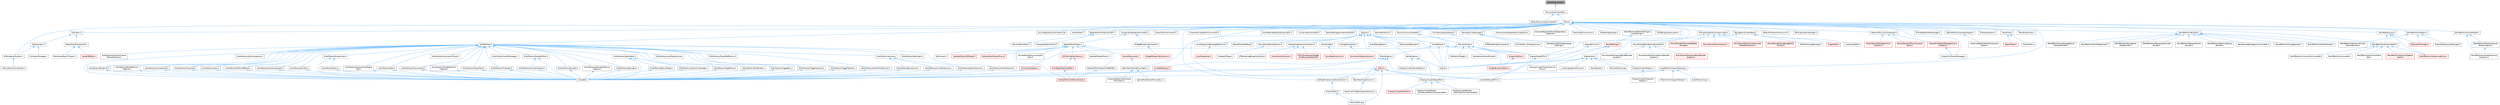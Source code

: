 digraph "SceneQueryData.h"
{
 // INTERACTIVE_SVG=YES
 // LATEX_PDF_SIZE
  bgcolor="transparent";
  edge [fontname=Helvetica,fontsize=10,labelfontname=Helvetica,labelfontsize=10];
  node [fontname=Helvetica,fontsize=10,shape=box,height=0.2,width=0.4];
  Node1 [id="Node000001",label="SceneQueryData.h",height=0.2,width=0.4,color="gray40", fillcolor="grey60", style="filled", fontcolor="black",tooltip=" "];
  Node1 -> Node2 [id="edge1_Node000001_Node000002",dir="back",color="steelblue1",style="solid",tooltip=" "];
  Node2 [id="Node000002",label="PhysicsQueryHandler.h",height=0.2,width=0.4,color="grey40", fillcolor="white", style="filled",URL="$da/d62/PhysicsQueryHandler_8h.html",tooltip=" "];
  Node2 -> Node3 [id="edge2_Node000002_Node000003",dir="back",color="steelblue1",style="solid",tooltip=" "];
  Node3 [id="Node000003",label="DefaultPhysicsQueryHandler.h",height=0.2,width=0.4,color="grey40", fillcolor="white", style="filled",URL="$d7/dbc/DefaultPhysicsQueryHandler_8h.html",tooltip=" "];
  Node2 -> Node4 [id="edge3_Node000002_Node000004",dir="back",color="steelblue1",style="solid",tooltip=" "];
  Node4 [id="Node000004",label="World.h",height=0.2,width=0.4,color="grey40", fillcolor="white", style="filled",URL="$dd/d5b/World_8h.html",tooltip=" "];
  Node4 -> Node5 [id="edge4_Node000004_Node000005",dir="back",color="steelblue1",style="solid",tooltip=" "];
  Node5 [id="Node000005",label="AIPerceptionSystem.h",height=0.2,width=0.4,color="grey40", fillcolor="white", style="filled",URL="$d0/d08/AIPerceptionSystem_8h.html",tooltip=" "];
  Node5 -> Node6 [id="edge5_Node000005_Node000006",dir="back",color="steelblue1",style="solid",tooltip=" "];
  Node6 [id="Node000006",label="AIPerceptionComponent.h",height=0.2,width=0.4,color="grey40", fillcolor="white", style="filled",URL="$d6/d0a/AIPerceptionComponent_8h.html",tooltip=" "];
  Node4 -> Node7 [id="edge6_Node000004_Node000007",dir="back",color="steelblue1",style="solid",tooltip=" "];
  Node7 [id="Node000007",label="AISystem.h",height=0.2,width=0.4,color="grey40", fillcolor="white", style="filled",URL="$d0/d71/AISystem_8h.html",tooltip=" "];
  Node7 -> Node8 [id="edge7_Node000007_Node000008",dir="back",color="steelblue1",style="solid",tooltip=" "];
  Node8 [id="Node000008",label="AISubsystem.h",height=0.2,width=0.4,color="grey40", fillcolor="white", style="filled",URL="$d0/d50/AISubsystem_8h.html",tooltip=" "];
  Node8 -> Node5 [id="edge8_Node000008_Node000005",dir="back",color="steelblue1",style="solid",tooltip=" "];
  Node8 -> Node9 [id="edge9_Node000008_Node000009",dir="back",color="steelblue1",style="solid",tooltip=" "];
  Node9 [id="Node000009",label="EnvQueryManager.h",height=0.2,width=0.4,color="grey40", fillcolor="white", style="filled",URL="$d1/db4/EnvQueryManager_8h.html",tooltip=" "];
  Node7 -> Node10 [id="edge10_Node000007_Node000010",dir="back",color="steelblue1",style="solid",tooltip=" "];
  Node10 [id="Node000010",label="BlackboardComponent.h",height=0.2,width=0.4,color="grey40", fillcolor="white", style="filled",URL="$d9/d2d/BlackboardComponent_8h.html",tooltip=" "];
  Node10 -> Node11 [id="edge11_Node000010_Node000011",dir="back",color="steelblue1",style="solid",tooltip=" "];
  Node11 [id="Node000011",label="BlackboardKeyAllTypes.h",height=0.2,width=0.4,color="grey40", fillcolor="white", style="filled",URL="$d5/d34/BlackboardKeyAllTypes_8h.html",tooltip=" "];
  Node10 -> Node12 [id="edge12_Node000010_Node000012",dir="back",color="steelblue1",style="solid",tooltip=" "];
  Node12 [id="Node000012",label="ValueOrBBKey.h",height=0.2,width=0.4,color="red", fillcolor="#FFF0F0", style="filled",URL="$d4/d32/ValueOrBBKey_8h.html",tooltip=" "];
  Node4 -> Node36 [id="edge13_Node000004_Node000036",dir="back",color="steelblue1",style="solid",tooltip=" "];
  Node36 [id="Node000036",label="ActorFactory.h",height=0.2,width=0.4,color="grey40", fillcolor="white", style="filled",URL="$d7/dae/ActorFactory_8h.html",tooltip=" "];
  Node36 -> Node37 [id="edge14_Node000036_Node000037",dir="back",color="steelblue1",style="solid",tooltip=" "];
  Node37 [id="Node000037",label="ActorFactoryAmbientSound.h",height=0.2,width=0.4,color="grey40", fillcolor="white", style="filled",URL="$dc/d73/ActorFactoryAmbientSound_8h.html",tooltip=" "];
  Node37 -> Node38 [id="edge15_Node000037_Node000038",dir="back",color="steelblue1",style="solid",tooltip=" "];
  Node38 [id="Node000038",label="UnrealEd.h",height=0.2,width=0.4,color="grey40", fillcolor="white", style="filled",URL="$d2/d5f/UnrealEd_8h.html",tooltip=" "];
  Node36 -> Node39 [id="edge16_Node000036_Node000039",dir="back",color="steelblue1",style="solid",tooltip=" "];
  Node39 [id="Node000039",label="ActorFactoryBlueprint.h",height=0.2,width=0.4,color="grey40", fillcolor="white", style="filled",URL="$d8/df5/ActorFactoryBlueprint_8h.html",tooltip=" "];
  Node39 -> Node38 [id="edge17_Node000039_Node000038",dir="back",color="steelblue1",style="solid",tooltip=" "];
  Node36 -> Node40 [id="edge18_Node000036_Node000040",dir="back",color="steelblue1",style="solid",tooltip=" "];
  Node40 [id="Node000040",label="ActorFactoryBoxReflection\lCapture.h",height=0.2,width=0.4,color="grey40", fillcolor="white", style="filled",URL="$dd/d97/ActorFactoryBoxReflectionCapture_8h.html",tooltip=" "];
  Node40 -> Node38 [id="edge19_Node000040_Node000038",dir="back",color="steelblue1",style="solid",tooltip=" "];
  Node36 -> Node41 [id="edge20_Node000036_Node000041",dir="back",color="steelblue1",style="solid",tooltip=" "];
  Node41 [id="Node000041",label="ActorFactoryCacheManager.h",height=0.2,width=0.4,color="grey40", fillcolor="white", style="filled",URL="$da/d58/ActorFactoryCacheManager_8h.html",tooltip=" "];
  Node36 -> Node42 [id="edge21_Node000036_Node000042",dir="back",color="steelblue1",style="solid",tooltip=" "];
  Node42 [id="Node000042",label="ActorFactoryCameraActor.h",height=0.2,width=0.4,color="grey40", fillcolor="white", style="filled",URL="$df/db7/ActorFactoryCameraActor_8h.html",tooltip=" "];
  Node42 -> Node38 [id="edge22_Node000042_Node000038",dir="back",color="steelblue1",style="solid",tooltip=" "];
  Node36 -> Node43 [id="edge23_Node000036_Node000043",dir="back",color="steelblue1",style="solid",tooltip=" "];
  Node43 [id="Node000043",label="ActorFactoryCharacter.h",height=0.2,width=0.4,color="grey40", fillcolor="white", style="filled",URL="$d9/db9/ActorFactoryCharacter_8h.html",tooltip=" "];
  Node43 -> Node38 [id="edge24_Node000043_Node000038",dir="back",color="steelblue1",style="solid",tooltip=" "];
  Node36 -> Node44 [id="edge25_Node000036_Node000044",dir="back",color="steelblue1",style="solid",tooltip=" "];
  Node44 [id="Node000044",label="ActorFactoryClass.h",height=0.2,width=0.4,color="grey40", fillcolor="white", style="filled",URL="$d8/df5/ActorFactoryClass_8h.html",tooltip=" "];
  Node44 -> Node38 [id="edge26_Node000044_Node000038",dir="back",color="steelblue1",style="solid",tooltip=" "];
  Node36 -> Node45 [id="edge27_Node000036_Node000045",dir="back",color="steelblue1",style="solid",tooltip=" "];
  Node45 [id="Node000045",label="ActorFactoryDeferredDecal.h",height=0.2,width=0.4,color="grey40", fillcolor="white", style="filled",URL="$d3/db3/ActorFactoryDeferredDecal_8h.html",tooltip=" "];
  Node45 -> Node38 [id="edge28_Node000045_Node000038",dir="back",color="steelblue1",style="solid",tooltip=" "];
  Node36 -> Node46 [id="edge29_Node000036_Node000046",dir="back",color="steelblue1",style="solid",tooltip=" "];
  Node46 [id="Node000046",label="ActorFactoryDirectionalLight.h",height=0.2,width=0.4,color="grey40", fillcolor="white", style="filled",URL="$d3/d54/ActorFactoryDirectionalLight_8h.html",tooltip=" "];
  Node46 -> Node38 [id="edge30_Node000046_Node000038",dir="back",color="steelblue1",style="solid",tooltip=" "];
  Node36 -> Node47 [id="edge31_Node000036_Node000047",dir="back",color="steelblue1",style="solid",tooltip=" "];
  Node47 [id="Node000047",label="ActorFactoryEmitter.h",height=0.2,width=0.4,color="grey40", fillcolor="white", style="filled",URL="$df/d95/ActorFactoryEmitter_8h.html",tooltip=" "];
  Node47 -> Node38 [id="edge32_Node000047_Node000038",dir="back",color="steelblue1",style="solid",tooltip=" "];
  Node36 -> Node48 [id="edge33_Node000036_Node000048",dir="back",color="steelblue1",style="solid",tooltip=" "];
  Node48 [id="Node000048",label="ActorFactoryEmptyActor.h",height=0.2,width=0.4,color="grey40", fillcolor="white", style="filled",URL="$df/d92/ActorFactoryEmptyActor_8h.html",tooltip=" "];
  Node48 -> Node49 [id="edge34_Node000048_Node000049",dir="back",color="steelblue1",style="solid",tooltip=" "];
  Node49 [id="Node000049",label="ActorFactoryPawn.h",height=0.2,width=0.4,color="grey40", fillcolor="white", style="filled",URL="$d5/d05/ActorFactoryPawn_8h.html",tooltip=" "];
  Node49 -> Node38 [id="edge35_Node000049_Node000038",dir="back",color="steelblue1",style="solid",tooltip=" "];
  Node48 -> Node38 [id="edge36_Node000048_Node000038",dir="back",color="steelblue1",style="solid",tooltip=" "];
  Node36 -> Node50 [id="edge37_Node000036_Node000050",dir="back",color="steelblue1",style="solid",tooltip=" "];
  Node50 [id="Node000050",label="ActorFactoryExponentialHeight\lFog.h",height=0.2,width=0.4,color="grey40", fillcolor="white", style="filled",URL="$de/d15/ActorFactoryExponentialHeightFog_8h.html",tooltip=" "];
  Node50 -> Node38 [id="edge38_Node000050_Node000038",dir="back",color="steelblue1",style="solid",tooltip=" "];
  Node36 -> Node51 [id="edge39_Node000036_Node000051",dir="back",color="steelblue1",style="solid",tooltip=" "];
  Node51 [id="Node000051",label="ActorFactoryLocalFogVolume.h",height=0.2,width=0.4,color="grey40", fillcolor="white", style="filled",URL="$dc/db2/ActorFactoryLocalFogVolume_8h.html",tooltip=" "];
  Node36 -> Node52 [id="edge40_Node000036_Node000052",dir="back",color="steelblue1",style="solid",tooltip=" "];
  Node52 [id="Node000052",label="ActorFactoryNote.h",height=0.2,width=0.4,color="grey40", fillcolor="white", style="filled",URL="$da/d8c/ActorFactoryNote_8h.html",tooltip=" "];
  Node52 -> Node38 [id="edge41_Node000052_Node000038",dir="back",color="steelblue1",style="solid",tooltip=" "];
  Node36 -> Node53 [id="edge42_Node000036_Node000053",dir="back",color="steelblue1",style="solid",tooltip=" "];
  Node53 [id="Node000053",label="ActorFactoryPhysicsAsset.h",height=0.2,width=0.4,color="grey40", fillcolor="white", style="filled",URL="$d0/d58/ActorFactoryPhysicsAsset_8h.html",tooltip=" "];
  Node53 -> Node38 [id="edge43_Node000053_Node000038",dir="back",color="steelblue1",style="solid",tooltip=" "];
  Node36 -> Node54 [id="edge44_Node000036_Node000054",dir="back",color="steelblue1",style="solid",tooltip=" "];
  Node54 [id="Node000054",label="ActorFactoryPlanarReflection.h",height=0.2,width=0.4,color="grey40", fillcolor="white", style="filled",URL="$d0/d1d/ActorFactoryPlanarReflection_8h.html",tooltip=" "];
  Node36 -> Node55 [id="edge45_Node000036_Node000055",dir="back",color="steelblue1",style="solid",tooltip=" "];
  Node55 [id="Node000055",label="ActorFactoryPlaneReflection\lCapture.h",height=0.2,width=0.4,color="grey40", fillcolor="white", style="filled",URL="$d8/dfd/ActorFactoryPlaneReflectionCapture_8h.html",tooltip=" "];
  Node55 -> Node38 [id="edge46_Node000055_Node000038",dir="back",color="steelblue1",style="solid",tooltip=" "];
  Node36 -> Node56 [id="edge47_Node000036_Node000056",dir="back",color="steelblue1",style="solid",tooltip=" "];
  Node56 [id="Node000056",label="ActorFactoryPlayerStart.h",height=0.2,width=0.4,color="grey40", fillcolor="white", style="filled",URL="$d8/d7e/ActorFactoryPlayerStart_8h.html",tooltip=" "];
  Node56 -> Node38 [id="edge48_Node000056_Node000038",dir="back",color="steelblue1",style="solid",tooltip=" "];
  Node36 -> Node57 [id="edge49_Node000036_Node000057",dir="back",color="steelblue1",style="solid",tooltip=" "];
  Node57 [id="Node000057",label="ActorFactoryPointLight.h",height=0.2,width=0.4,color="grey40", fillcolor="white", style="filled",URL="$d5/d37/ActorFactoryPointLight_8h.html",tooltip=" "];
  Node57 -> Node38 [id="edge50_Node000057_Node000038",dir="back",color="steelblue1",style="solid",tooltip=" "];
  Node36 -> Node58 [id="edge51_Node000036_Node000058",dir="back",color="steelblue1",style="solid",tooltip=" "];
  Node58 [id="Node000058",label="ActorFactoryRectLight.h",height=0.2,width=0.4,color="grey40", fillcolor="white", style="filled",URL="$d1/d97/ActorFactoryRectLight_8h.html",tooltip=" "];
  Node36 -> Node59 [id="edge52_Node000036_Node000059",dir="back",color="steelblue1",style="solid",tooltip=" "];
  Node59 [id="Node000059",label="ActorFactoryRuntimeVirtual\lTextureVolume.h",height=0.2,width=0.4,color="grey40", fillcolor="white", style="filled",URL="$d6/dd7/ActorFactoryRuntimeVirtualTextureVolume_8h.html",tooltip=" "];
  Node36 -> Node60 [id="edge53_Node000036_Node000060",dir="back",color="steelblue1",style="solid",tooltip=" "];
  Node60 [id="Node000060",label="ActorFactorySkeletalMesh.h",height=0.2,width=0.4,color="grey40", fillcolor="white", style="filled",URL="$d7/dbb/ActorFactorySkeletalMesh_8h.html",tooltip=" "];
  Node60 -> Node61 [id="edge54_Node000060_Node000061",dir="back",color="steelblue1",style="solid",tooltip=" "];
  Node61 [id="Node000061",label="ActorFactoryAnimationAsset.h",height=0.2,width=0.4,color="grey40", fillcolor="white", style="filled",URL="$db/d5e/ActorFactoryAnimationAsset_8h.html",tooltip=" "];
  Node61 -> Node38 [id="edge55_Node000061_Node000038",dir="back",color="steelblue1",style="solid",tooltip=" "];
  Node60 -> Node38 [id="edge56_Node000060_Node000038",dir="back",color="steelblue1",style="solid",tooltip=" "];
  Node36 -> Node62 [id="edge57_Node000036_Node000062",dir="back",color="steelblue1",style="solid",tooltip=" "];
  Node62 [id="Node000062",label="ActorFactorySkyAtmosphere.h",height=0.2,width=0.4,color="grey40", fillcolor="white", style="filled",URL="$d2/d7c/ActorFactorySkyAtmosphere_8h.html",tooltip=" "];
  Node36 -> Node63 [id="edge58_Node000036_Node000063",dir="back",color="steelblue1",style="solid",tooltip=" "];
  Node63 [id="Node000063",label="ActorFactorySkyLight.h",height=0.2,width=0.4,color="grey40", fillcolor="white", style="filled",URL="$d2/d21/ActorFactorySkyLight_8h.html",tooltip=" "];
  Node63 -> Node38 [id="edge59_Node000063_Node000038",dir="back",color="steelblue1",style="solid",tooltip=" "];
  Node36 -> Node64 [id="edge60_Node000036_Node000064",dir="back",color="steelblue1",style="solid",tooltip=" "];
  Node64 [id="Node000064",label="ActorFactorySphereReflection\lCapture.h",height=0.2,width=0.4,color="grey40", fillcolor="white", style="filled",URL="$de/db8/ActorFactorySphereReflectionCapture_8h.html",tooltip=" "];
  Node64 -> Node38 [id="edge61_Node000064_Node000038",dir="back",color="steelblue1",style="solid",tooltip=" "];
  Node36 -> Node65 [id="edge62_Node000036_Node000065",dir="back",color="steelblue1",style="solid",tooltip=" "];
  Node65 [id="Node000065",label="ActorFactorySpotLight.h",height=0.2,width=0.4,color="grey40", fillcolor="white", style="filled",URL="$d6/d7f/ActorFactorySpotLight_8h.html",tooltip=" "];
  Node65 -> Node38 [id="edge63_Node000065_Node000038",dir="back",color="steelblue1",style="solid",tooltip=" "];
  Node36 -> Node66 [id="edge64_Node000036_Node000066",dir="back",color="steelblue1",style="solid",tooltip=" "];
  Node66 [id="Node000066",label="ActorFactoryStaticMesh.h",height=0.2,width=0.4,color="grey40", fillcolor="white", style="filled",URL="$d2/dd1/ActorFactoryStaticMesh_8h.html",tooltip=" "];
  Node66 -> Node67 [id="edge65_Node000066_Node000067",dir="back",color="steelblue1",style="solid",tooltip=" "];
  Node67 [id="Node000067",label="ActorFactoryBasicShape.h",height=0.2,width=0.4,color="grey40", fillcolor="white", style="filled",URL="$d4/d0b/ActorFactoryBasicShape_8h.html",tooltip=" "];
  Node67 -> Node38 [id="edge66_Node000067_Node000038",dir="back",color="steelblue1",style="solid",tooltip=" "];
  Node66 -> Node68 [id="edge67_Node000066_Node000068",dir="back",color="steelblue1",style="solid",tooltip=" "];
  Node68 [id="Node000068",label="ActorFactoryInteractiveFoliage.h",height=0.2,width=0.4,color="grey40", fillcolor="white", style="filled",URL="$db/df4/ActorFactoryInteractiveFoliage_8h.html",tooltip=" "];
  Node68 -> Node38 [id="edge68_Node000068_Node000038",dir="back",color="steelblue1",style="solid",tooltip=" "];
  Node66 -> Node38 [id="edge69_Node000066_Node000038",dir="back",color="steelblue1",style="solid",tooltip=" "];
  Node36 -> Node69 [id="edge70_Node000036_Node000069",dir="back",color="steelblue1",style="solid",tooltip=" "];
  Node69 [id="Node000069",label="ActorFactoryTargetPoint.h",height=0.2,width=0.4,color="grey40", fillcolor="white", style="filled",URL="$db/d69/ActorFactoryTargetPoint_8h.html",tooltip=" "];
  Node69 -> Node38 [id="edge71_Node000069_Node000038",dir="back",color="steelblue1",style="solid",tooltip=" "];
  Node36 -> Node70 [id="edge72_Node000036_Node000070",dir="back",color="steelblue1",style="solid",tooltip=" "];
  Node70 [id="Node000070",label="ActorFactoryTextRender.h",height=0.2,width=0.4,color="grey40", fillcolor="white", style="filled",URL="$d8/d4c/ActorFactoryTextRender_8h.html",tooltip=" "];
  Node70 -> Node38 [id="edge73_Node000070_Node000038",dir="back",color="steelblue1",style="solid",tooltip=" "];
  Node36 -> Node71 [id="edge74_Node000036_Node000071",dir="back",color="steelblue1",style="solid",tooltip=" "];
  Node71 [id="Node000071",label="ActorFactoryTriggerBox.h",height=0.2,width=0.4,color="grey40", fillcolor="white", style="filled",URL="$d9/dbe/ActorFactoryTriggerBox_8h.html",tooltip=" "];
  Node71 -> Node38 [id="edge75_Node000071_Node000038",dir="back",color="steelblue1",style="solid",tooltip=" "];
  Node36 -> Node72 [id="edge76_Node000036_Node000072",dir="back",color="steelblue1",style="solid",tooltip=" "];
  Node72 [id="Node000072",label="ActorFactoryTriggerCapsule.h",height=0.2,width=0.4,color="grey40", fillcolor="white", style="filled",URL="$dd/d0f/ActorFactoryTriggerCapsule_8h.html",tooltip=" "];
  Node72 -> Node38 [id="edge77_Node000072_Node000038",dir="back",color="steelblue1",style="solid",tooltip=" "];
  Node36 -> Node73 [id="edge78_Node000036_Node000073",dir="back",color="steelblue1",style="solid",tooltip=" "];
  Node73 [id="Node000073",label="ActorFactoryTriggerSphere.h",height=0.2,width=0.4,color="grey40", fillcolor="white", style="filled",URL="$d9/dbe/ActorFactoryTriggerSphere_8h.html",tooltip=" "];
  Node73 -> Node38 [id="edge79_Node000073_Node000038",dir="back",color="steelblue1",style="solid",tooltip=" "];
  Node36 -> Node74 [id="edge80_Node000036_Node000074",dir="back",color="steelblue1",style="solid",tooltip=" "];
  Node74 [id="Node000074",label="ActorFactoryVectorFieldVolume.h",height=0.2,width=0.4,color="grey40", fillcolor="white", style="filled",URL="$d9/d89/ActorFactoryVectorFieldVolume_8h.html",tooltip=" "];
  Node74 -> Node38 [id="edge81_Node000074_Node000038",dir="back",color="steelblue1",style="solid",tooltip=" "];
  Node36 -> Node75 [id="edge82_Node000036_Node000075",dir="back",color="steelblue1",style="solid",tooltip=" "];
  Node75 [id="Node000075",label="ActorFactoryVolume.h",height=0.2,width=0.4,color="grey40", fillcolor="white", style="filled",URL="$df/d08/ActorFactoryVolume_8h.html",tooltip=" "];
  Node75 -> Node76 [id="edge83_Node000075_Node000076",dir="back",color="steelblue1",style="solid",tooltip=" "];
  Node76 [id="Node000076",label="ActorFactoryBoxVolume.h",height=0.2,width=0.4,color="grey40", fillcolor="white", style="filled",URL="$d3/db0/ActorFactoryBoxVolume_8h.html",tooltip=" "];
  Node76 -> Node38 [id="edge84_Node000076_Node000038",dir="back",color="steelblue1",style="solid",tooltip=" "];
  Node75 -> Node77 [id="edge85_Node000075_Node000077",dir="back",color="steelblue1",style="solid",tooltip=" "];
  Node77 [id="Node000077",label="ActorFactoryCylinderVolume.h",height=0.2,width=0.4,color="grey40", fillcolor="white", style="filled",URL="$d9/da5/ActorFactoryCylinderVolume_8h.html",tooltip=" "];
  Node77 -> Node38 [id="edge86_Node000077_Node000038",dir="back",color="steelblue1",style="solid",tooltip=" "];
  Node75 -> Node78 [id="edge87_Node000075_Node000078",dir="back",color="steelblue1",style="solid",tooltip=" "];
  Node78 [id="Node000078",label="ActorFactorySphereVolume.h",height=0.2,width=0.4,color="grey40", fillcolor="white", style="filled",URL="$d3/d12/ActorFactorySphereVolume_8h.html",tooltip=" "];
  Node78 -> Node38 [id="edge88_Node000078_Node000038",dir="back",color="steelblue1",style="solid",tooltip=" "];
  Node36 -> Node79 [id="edge89_Node000036_Node000079",dir="back",color="steelblue1",style="solid",tooltip=" "];
  Node79 [id="Node000079",label="ActorFactoryVolumetricCloud.h",height=0.2,width=0.4,color="grey40", fillcolor="white", style="filled",URL="$d5/da1/ActorFactoryVolumetricCloud_8h.html",tooltip=" "];
  Node36 -> Node38 [id="edge90_Node000036_Node000038",dir="back",color="steelblue1",style="solid",tooltip=" "];
  Node4 -> Node80 [id="edge91_Node000004_Node000080",dir="back",color="steelblue1",style="solid",tooltip=" "];
  Node80 [id="Node000080",label="AsyncRegisterLevelContext.cpp",height=0.2,width=0.4,color="grey40", fillcolor="white", style="filled",URL="$da/df8/AsyncRegisterLevelContext_8cpp.html",tooltip=" "];
  Node4 -> Node81 [id="edge92_Node000004_Node000081",dir="back",color="steelblue1",style="solid",tooltip=" "];
  Node81 [id="Node000081",label="AudioMeter.h",height=0.2,width=0.4,color="grey40", fillcolor="white", style="filled",URL="$de/db0/AudioMeter_8h.html",tooltip=" "];
  Node4 -> Node82 [id="edge93_Node000004_Node000082",dir="back",color="steelblue1",style="solid",tooltip=" "];
  Node82 [id="Node000082",label="BaseMeshFromSplinesTool.h",height=0.2,width=0.4,color="grey40", fillcolor="white", style="filled",URL="$da/d31/BaseMeshFromSplinesTool_8h.html",tooltip=" "];
  Node82 -> Node83 [id="edge94_Node000082_Node000083",dir="back",color="steelblue1",style="solid",tooltip=" "];
  Node83 [id="Node000083",label="RevolveSplineTool.h",height=0.2,width=0.4,color="grey40", fillcolor="white", style="filled",URL="$d3/d36/RevolveSplineTool_8h.html",tooltip=" "];
  Node82 -> Node84 [id="edge95_Node000082_Node000084",dir="back",color="steelblue1",style="solid",tooltip=" "];
  Node84 [id="Node000084",label="TriangulateSplinesTool.h",height=0.2,width=0.4,color="grey40", fillcolor="white", style="filled",URL="$d9/de6/TriangulateSplinesTool_8h.html",tooltip=" "];
  Node4 -> Node85 [id="edge96_Node000004_Node000085",dir="back",color="steelblue1",style="solid",tooltip=" "];
  Node85 [id="Node000085",label="BookMarkTypeActions.h",height=0.2,width=0.4,color="grey40", fillcolor="white", style="filled",URL="$d0/d2f/BookMarkTypeActions_8h.html",tooltip=" "];
  Node85 -> Node86 [id="edge97_Node000085_Node000086",dir="back",color="steelblue1",style="solid",tooltip=" "];
  Node86 [id="Node000086",label="BookmarkSingleViewportActions.h",height=0.2,width=0.4,color="grey40", fillcolor="white", style="filled",URL="$d3/dd5/BookmarkSingleViewportActions_8h.html",tooltip=" "];
  Node4 -> Node87 [id="edge98_Node000004_Node000087",dir="back",color="steelblue1",style="solid",tooltip=" "];
  Node87 [id="Node000087",label="ChaosFleshCommands.h",height=0.2,width=0.4,color="grey40", fillcolor="white", style="filled",URL="$d9/db1/ChaosFleshCommands_8h.html",tooltip=" "];
  Node4 -> Node88 [id="edge99_Node000004_Node000088",dir="back",color="steelblue1",style="solid",tooltip=" "];
  Node88 [id="Node000088",label="ChaosSimModuleManager.h",height=0.2,width=0.4,color="grey40", fillcolor="white", style="filled",URL="$d7/dd1/ChaosSimModuleManager_8h.html",tooltip=" "];
  Node4 -> Node89 [id="edge100_Node000004_Node000089",dir="back",color="steelblue1",style="solid",tooltip=" "];
  Node89 [id="Node000089",label="ChaosVehiclesEditorCommands.h",height=0.2,width=0.4,color="grey40", fillcolor="white", style="filled",URL="$de/dbf/ChaosVehiclesEditorCommands_8h.html",tooltip=" "];
  Node4 -> Node90 [id="edge101_Node000004_Node000090",dir="back",color="steelblue1",style="solid",tooltip=" "];
  Node90 [id="Node000090",label="ComponentReregisterContext.h",height=0.2,width=0.4,color="grey40", fillcolor="white", style="filled",URL="$de/d6e/ComponentReregisterContext_8h.html",tooltip=" "];
  Node90 -> Node91 [id="edge102_Node000090_Node000091",dir="back",color="steelblue1",style="solid",tooltip=" "];
  Node91 [id="Node000091",label="SkeletalMeshTypes.h",height=0.2,width=0.4,color="grey40", fillcolor="white", style="filled",URL="$d5/d0c/SkeletalMeshTypes_8h.html",tooltip=" "];
  Node91 -> Node92 [id="edge103_Node000091_Node000092",dir="back",color="steelblue1",style="solid",tooltip=" "];
  Node92 [id="Node000092",label="GPUSkinVertexFactory.h",height=0.2,width=0.4,color="red", fillcolor="#FFF0F0", style="filled",URL="$db/dcc/GPUSkinVertexFactory_8h.html",tooltip=" "];
  Node92 -> Node95 [id="edge104_Node000092_Node000095",dir="back",color="steelblue1",style="solid",tooltip=" "];
  Node95 [id="Node000095",label="SkeletalMeshLODRenderData.h",height=0.2,width=0.4,color="red", fillcolor="#FFF0F0", style="filled",URL="$d0/d5a/SkeletalMeshLODRenderData_8h.html",tooltip=" "];
  Node92 -> Node106 [id="edge105_Node000092_Node000106",dir="back",color="steelblue1",style="solid",tooltip=" "];
  Node106 [id="Node000106",label="SkinWeightVertexBuffer.h",height=0.2,width=0.4,color="red", fillcolor="#FFF0F0", style="filled",URL="$d3/d86/SkinWeightVertexBuffer_8h.html",tooltip=" "];
  Node106 -> Node95 [id="edge106_Node000106_Node000095",dir="back",color="steelblue1",style="solid",tooltip=" "];
  Node91 -> Node114 [id="edge107_Node000091_Node000114",dir="back",color="steelblue1",style="solid",tooltip=" "];
  Node114 [id="Node000114",label="NaniteResources.h",height=0.2,width=0.4,color="red", fillcolor="#FFF0F0", style="filled",URL="$d7/d8b/NaniteResources_8h.html",tooltip=" "];
  Node114 -> Node121 [id="edge108_Node000114_Node000121",dir="back",color="steelblue1",style="solid",tooltip=" "];
  Node121 [id="Node000121",label="StaticMeshSceneProxyDesc.h",height=0.2,width=0.4,color="grey40", fillcolor="white", style="filled",URL="$d0/d31/StaticMeshSceneProxyDesc_8h.html",tooltip=" "];
  Node121 -> Node122 [id="edge109_Node000121_Node000122",dir="back",color="steelblue1",style="solid",tooltip=" "];
  Node122 [id="Node000122",label="InstancedStaticMeshScene\lProxyDesc.h",height=0.2,width=0.4,color="grey40", fillcolor="white", style="filled",URL="$db/dcf/InstancedStaticMeshSceneProxyDesc_8h.html",tooltip=" "];
  Node121 -> Node123 [id="edge110_Node000121_Node000123",dir="back",color="steelblue1",style="solid",tooltip=" "];
  Node123 [id="Node000123",label="SplineMeshSceneProxyDesc.h",height=0.2,width=0.4,color="grey40", fillcolor="white", style="filled",URL="$db/d1b/SplineMeshSceneProxyDesc_8h.html",tooltip=" "];
  Node91 -> Node124 [id="edge111_Node000091_Node000124",dir="back",color="steelblue1",style="solid",tooltip=" "];
  Node124 [id="Node000124",label="SkelImport.h",height=0.2,width=0.4,color="grey40", fillcolor="white", style="filled",URL="$d2/d8b/SkelImport_8h.html",tooltip=" "];
  Node91 -> Node110 [id="edge112_Node000091_Node000110",dir="back",color="steelblue1",style="solid",tooltip=" "];
  Node110 [id="Node000110",label="SkeletalMeshLODModel.h",height=0.2,width=0.4,color="red", fillcolor="#FFF0F0", style="filled",URL="$d2/d34/SkeletalMeshLODModel_8h.html",tooltip=" "];
  Node91 -> Node95 [id="edge113_Node000091_Node000095",dir="back",color="steelblue1",style="solid",tooltip=" "];
  Node91 -> Node125 [id="edge114_Node000091_Node000125",dir="back",color="steelblue1",style="solid",tooltip=" "];
  Node125 [id="Node000125",label="SkeletalMeshSceneProxy.h",height=0.2,width=0.4,color="red", fillcolor="#FFF0F0", style="filled",URL="$de/de8/SkeletalMeshSceneProxy_8h.html",tooltip=" "];
  Node91 -> Node129 [id="edge115_Node000091_Node000129",dir="back",color="steelblue1",style="solid",tooltip=" "];
  Node129 [id="Node000129",label="SkeletalMeshVertexClothBuffer.h",height=0.2,width=0.4,color="grey40", fillcolor="white", style="filled",URL="$d4/d64/SkeletalMeshVertexClothBuffer_8h.html",tooltip=" "];
  Node129 -> Node95 [id="edge116_Node000129_Node000095",dir="back",color="steelblue1",style="solid",tooltip=" "];
  Node91 -> Node130 [id="edge117_Node000091_Node000130",dir="back",color="steelblue1",style="solid",tooltip=" "];
  Node130 [id="Node000130",label="SkeletalRenderPublic.h",height=0.2,width=0.4,color="grey40", fillcolor="white", style="filled",URL="$d5/d40/SkeletalRenderPublic_8h.html",tooltip=" "];
  Node91 -> Node106 [id="edge118_Node000091_Node000106",dir="back",color="steelblue1",style="solid",tooltip=" "];
  Node91 -> Node131 [id="edge119_Node000091_Node000131",dir="back",color="steelblue1",style="solid",tooltip=" "];
  Node131 [id="Node000131",label="SkinnedAssetAsyncCompile\lUtils.h",height=0.2,width=0.4,color="grey40", fillcolor="white", style="filled",URL="$d0/dc7/SkinnedAssetAsyncCompileUtils_8h.html",tooltip=" "];
  Node90 -> Node132 [id="edge120_Node000090_Node000132",dir="back",color="steelblue1",style="solid",tooltip=" "];
  Node132 [id="Node000132",label="WidgetBlueprintCompiler.h",height=0.2,width=0.4,color="grey40", fillcolor="white", style="filled",URL="$d9/d6b/WidgetBlueprintCompiler_8h.html",tooltip=" "];
  Node132 -> Node133 [id="edge121_Node000132_Node000133",dir="back",color="steelblue1",style="solid",tooltip=" "];
  Node133 [id="Node000133",label="WidgetBlueprintExtension.h",height=0.2,width=0.4,color="red", fillcolor="#FFF0F0", style="filled",URL="$d3/de6/WidgetBlueprintExtension_8h.html",tooltip=" "];
  Node4 -> Node135 [id="edge122_Node000004_Node000135",dir="back",color="steelblue1",style="solid",tooltip=" "];
  Node135 [id="Node000135",label="ContentBundleEngineSubsystem.h",height=0.2,width=0.4,color="grey40", fillcolor="white", style="filled",URL="$d5/d9b/ContentBundleEngineSubsystem_8h.html",tooltip=" "];
  Node4 -> Node136 [id="edge123_Node000004_Node000136",dir="back",color="steelblue1",style="solid",tooltip=" "];
  Node136 [id="Node000136",label="CurveLinearColorAtlas.h",height=0.2,width=0.4,color="grey40", fillcolor="white", style="filled",URL="$dd/d63/CurveLinearColorAtlas_8h.html",tooltip=" "];
  Node4 -> Node137 [id="edge124_Node000004_Node000137",dir="back",color="steelblue1",style="solid",tooltip=" "];
  Node137 [id="Node000137",label="DefaultManagerInstanceTracker.h",height=0.2,width=0.4,color="grey40", fillcolor="white", style="filled",URL="$d4/d29/DefaultManagerInstanceTracker_8h.html",tooltip=" "];
  Node4 -> Node138 [id="edge125_Node000004_Node000138",dir="back",color="steelblue1",style="solid",tooltip=" "];
  Node138 [id="Node000138",label="EdModeInteractiveToolsContext.h",height=0.2,width=0.4,color="grey40", fillcolor="white", style="filled",URL="$d7/da4/EdModeInteractiveToolsContext_8h.html",tooltip=" "];
  Node138 -> Node139 [id="edge126_Node000138_Node000139",dir="back",color="steelblue1",style="solid",tooltip=" "];
  Node139 [id="Node000139",label="FractureTool.h",height=0.2,width=0.4,color="grey40", fillcolor="white", style="filled",URL="$d4/d30/FractureTool_8h.html",tooltip=" "];
  Node139 -> Node140 [id="edge127_Node000139_Node000140",dir="back",color="steelblue1",style="solid",tooltip=" "];
  Node140 [id="Node000140",label="FractureTool.cpp",height=0.2,width=0.4,color="grey40", fillcolor="white", style="filled",URL="$dc/d9a/FractureTool_8cpp.html",tooltip=" "];
  Node4 -> Node141 [id="edge128_Node000004_Node000141",dir="back",color="steelblue1",style="solid",tooltip=" "];
  Node141 [id="Node000141",label="EditorWorldUtils.h",height=0.2,width=0.4,color="grey40", fillcolor="white", style="filled",URL="$dc/d0a/EditorWorldUtils_8h.html",tooltip=" "];
  Node4 -> Node142 [id="edge129_Node000004_Node000142",dir="back",color="steelblue1",style="solid",tooltip=" "];
  Node142 [id="Node000142",label="Engine.h",height=0.2,width=0.4,color="grey40", fillcolor="white", style="filled",URL="$d0/de7/Classes_2Engine_2Engine_8h.html",tooltip=" "];
  Node142 -> Node143 [id="edge130_Node000142_Node000143",dir="back",color="steelblue1",style="solid",tooltip=" "];
  Node143 [id="Node000143",label="AudioDebugDraw.h",height=0.2,width=0.4,color="grey40", fillcolor="white", style="filled",URL="$df/d56/AudioDebugDraw_8h.html",tooltip=" "];
  Node142 -> Node144 [id="edge131_Node000142_Node000144",dir="back",color="steelblue1",style="solid",tooltip=" "];
  Node144 [id="Node000144",label="ChangeTransactor.h",height=0.2,width=0.4,color="grey40", fillcolor="white", style="filled",URL="$d6/da1/ChangeTransactor_8h.html",tooltip=" "];
  Node144 -> Node145 [id="edge132_Node000144_Node000145",dir="back",color="steelblue1",style="solid",tooltip=" "];
  Node145 [id="Node000145",label="IAnimationDataController.h",height=0.2,width=0.4,color="red", fillcolor="#FFF0F0", style="filled",URL="$df/d22/IAnimationDataController_8h.html",tooltip=" "];
  Node142 -> Node313 [id="edge133_Node000142_Node000313",dir="back",color="steelblue1",style="solid",tooltip=" "];
  Node313 [id="Node000313",label="EditorEngine.h",height=0.2,width=0.4,color="grey40", fillcolor="white", style="filled",URL="$da/d0c/EditorEngine_8h.html",tooltip=" "];
  Node313 -> Node85 [id="edge134_Node000313_Node000085",dir="back",color="steelblue1",style="solid",tooltip=" "];
  Node313 -> Node314 [id="edge135_Node000313_Node000314",dir="back",color="steelblue1",style="solid",tooltip=" "];
  Node314 [id="Node000314",label="Editor.h",height=0.2,width=0.4,color="red", fillcolor="#FFF0F0", style="filled",URL="$de/d6e/Editor_8h.html",tooltip=" "];
  Node314 -> Node85 [id="edge136_Node000314_Node000085",dir="back",color="steelblue1",style="solid",tooltip=" "];
  Node314 -> Node317 [id="edge137_Node000314_Node000317",dir="back",color="steelblue1",style="solid",tooltip=" "];
  Node317 [id="Node000317",label="DisplayClusterObjectRef.h",height=0.2,width=0.4,color="grey40", fillcolor="white", style="filled",URL="$d9/d87/DisplayClusterObjectRef_8h.html",tooltip=" "];
  Node317 -> Node318 [id="edge138_Node000317_Node000318",dir="back",color="steelblue1",style="solid",tooltip=" "];
  Node318 [id="Node000318",label="DisplayClusterRender\l_ProceduralMeshComponentRef.h",height=0.2,width=0.4,color="grey40", fillcolor="white", style="filled",URL="$da/dbe/DisplayClusterRender__ProceduralMeshComponentRef_8h.html",tooltip=" "];
  Node317 -> Node319 [id="edge139_Node000317_Node000319",dir="back",color="steelblue1",style="solid",tooltip=" "];
  Node319 [id="Node000319",label="DisplayClusterRender\l_StaticMeshComponentRef.h",height=0.2,width=0.4,color="grey40", fillcolor="white", style="filled",URL="$dd/d84/DisplayClusterRender__StaticMeshComponentRef_8h.html",tooltip=" "];
  Node317 -> Node320 [id="edge140_Node000317_Node000320",dir="back",color="steelblue1",style="solid",tooltip=" "];
  Node320 [id="Node000320",label="DisplayClusterRootActor.h",height=0.2,width=0.4,color="red", fillcolor="#FFF0F0", style="filled",URL="$d0/d41/DisplayClusterRootActor_8h.html",tooltip=" "];
  Node314 -> Node138 [id="edge141_Node000314_Node000138",dir="back",color="steelblue1",style="solid",tooltip=" "];
  Node314 -> Node140 [id="edge142_Node000314_Node000140",dir="back",color="steelblue1",style="solid",tooltip=" "];
  Node314 -> Node38 [id="edge143_Node000314_Node000038",dir="back",color="steelblue1",style="solid",tooltip=" "];
  Node314 -> Node157 [id="edge144_Node000314_Node000157",dir="back",color="steelblue1",style="solid",tooltip=" "];
  Node157 [id="Node000157",label="UnrealEdSharedPCH.h",height=0.2,width=0.4,color="grey40", fillcolor="white", style="filled",URL="$d1/de6/UnrealEdSharedPCH_8h.html",tooltip=" "];
  Node313 -> Node38 [id="edge145_Node000313_Node000038",dir="back",color="steelblue1",style="solid",tooltip=" "];
  Node313 -> Node448 [id="edge146_Node000313_Node000448",dir="back",color="steelblue1",style="solid",tooltip=" "];
  Node448 [id="Node000448",label="UnrealEdEngine.h",height=0.2,width=0.4,color="red", fillcolor="#FFF0F0", style="filled",URL="$d2/d51/UnrealEdEngine_8h.html",tooltip=" "];
  Node448 -> Node38 [id="edge147_Node000448_Node000038",dir="back",color="steelblue1",style="solid",tooltip=" "];
  Node313 -> Node157 [id="edge148_Node000313_Node000157",dir="back",color="steelblue1",style="solid",tooltip=" "];
  Node142 -> Node154 [id="edge149_Node000142_Node000154",dir="back",color="steelblue1",style="solid",tooltip=" "];
  Node154 [id="Node000154",label="Engine.h",height=0.2,width=0.4,color="grey40", fillcolor="white", style="filled",URL="$d1/d34/Public_2Engine_8h.html",tooltip=" "];
  Node142 -> Node156 [id="edge150_Node000142_Node000156",dir="back",color="steelblue1",style="solid",tooltip=" "];
  Node156 [id="Node000156",label="EngineSharedPCH.h",height=0.2,width=0.4,color="grey40", fillcolor="white", style="filled",URL="$dc/dbb/EngineSharedPCH_8h.html",tooltip=" "];
  Node156 -> Node157 [id="edge151_Node000156_Node000157",dir="back",color="steelblue1",style="solid",tooltip=" "];
  Node142 -> Node450 [id="edge152_Node000142_Node000450",dir="back",color="steelblue1",style="solid",tooltip=" "];
  Node450 [id="Node000450",label="GameEngine.h",height=0.2,width=0.4,color="grey40", fillcolor="white", style="filled",URL="$d7/d1f/GameEngine_8h.html",tooltip=" "];
  Node450 -> Node451 [id="edge153_Node000450_Node000451",dir="back",color="steelblue1",style="solid",tooltip=" "];
  Node451 [id="Node000451",label="DisplayClusterGameEngine.h",height=0.2,width=0.4,color="grey40", fillcolor="white", style="filled",URL="$da/d8f/DisplayClusterGameEngine_8h.html",tooltip=" "];
  Node450 -> Node317 [id="edge154_Node000450_Node000317",dir="back",color="steelblue1",style="solid",tooltip=" "];
  Node450 -> Node154 [id="edge155_Node000450_Node000154",dir="back",color="steelblue1",style="solid",tooltip=" "];
  Node142 -> Node452 [id="edge156_Node000142_Node000452",dir="back",color="steelblue1",style="solid",tooltip=" "];
  Node452 [id="Node000452",label="LevelSequenceBindingReference.h",height=0.2,width=0.4,color="grey40", fillcolor="white", style="filled",URL="$d9/dbe/LevelSequenceBindingReference_8h.html",tooltip=" "];
  Node452 -> Node453 [id="edge157_Node000452_Node000453",dir="back",color="steelblue1",style="solid",tooltip=" "];
  Node453 [id="Node000453",label="LevelSequence.h",height=0.2,width=0.4,color="red", fillcolor="#FFF0F0", style="filled",URL="$de/d1c/LevelSequence_8h.html",tooltip=" "];
  Node142 -> Node457 [id="edge158_Node000142_Node000457",dir="back",color="steelblue1",style="solid",tooltip=" "];
  Node457 [id="Node000457",label="MallocLeakReporter.h",height=0.2,width=0.4,color="grey40", fillcolor="white", style="filled",URL="$d1/d52/MallocLeakReporter_8h.html",tooltip=" "];
  Node142 -> Node458 [id="edge159_Node000142_Node000458",dir="back",color="steelblue1",style="solid",tooltip=" "];
  Node458 [id="Node000458",label="MediaIOAudioDebug.h",height=0.2,width=0.4,color="grey40", fillcolor="white", style="filled",URL="$d6/d0c/MediaIOAudioDebug_8h.html",tooltip=" "];
  Node142 -> Node459 [id="edge160_Node000142_Node000459",dir="back",color="steelblue1",style="solid",tooltip=" "];
  Node459 [id="Node000459",label="MovieSceneEventSection.h",height=0.2,width=0.4,color="grey40", fillcolor="white", style="filled",URL="$d6/dc4/MovieSceneEventSection_8h.html",tooltip=" "];
  Node459 -> Node460 [id="edge161_Node000459_Node000460",dir="back",color="steelblue1",style="solid",tooltip=" "];
  Node460 [id="Node000460",label="ClipboardTypes.h",height=0.2,width=0.4,color="grey40", fillcolor="white", style="filled",URL="$d2/dc6/ClipboardTypes_8h.html",tooltip=" "];
  Node142 -> Node461 [id="edge162_Node000142_Node000461",dir="back",color="steelblue1",style="solid",tooltip=" "];
  Node461 [id="Node000461",label="SceneViewExtensionContext.h",height=0.2,width=0.4,color="grey40", fillcolor="white", style="filled",URL="$d6/d1c/SceneViewExtensionContext_8h.html",tooltip=" "];
  Node461 -> Node462 [id="edge163_Node000461_Node000462",dir="back",color="steelblue1",style="solid",tooltip=" "];
  Node462 [id="Node000462",label="SceneViewExtension.h",height=0.2,width=0.4,color="red", fillcolor="#FFF0F0", style="filled",URL="$d0/d0d/SceneViewExtension_8h.html",tooltip=" "];
  Node461 -> Node469 [id="edge164_Node000461_Node000469",dir="back",color="steelblue1",style="solid",tooltip=" "];
  Node469 [id="Node000469",label="VPFullScreenUserWidget\l_PostProcessWithSVE.h",height=0.2,width=0.4,color="red", fillcolor="#FFF0F0", style="filled",URL="$d3/d04/VPFullScreenUserWidget__PostProcessWithSVE_8h.html",tooltip=" "];
  Node461 -> Node471 [id="edge165_Node000461_Node000471",dir="back",color="steelblue1",style="solid",tooltip=" "];
  Node471 [id="Node000471",label="VPRenderingBlueprintLibrary.h",height=0.2,width=0.4,color="grey40", fillcolor="white", style="filled",URL="$d6/d6f/VPRenderingBlueprintLibrary_8h.html",tooltip=" "];
  Node142 -> Node121 [id="edge166_Node000142_Node000121",dir="back",color="steelblue1",style="solid",tooltip=" "];
  Node142 -> Node472 [id="edge167_Node000142_Node000472",dir="back",color="steelblue1",style="solid",tooltip=" "];
  Node472 [id="Node000472",label="UnrealEngine.h",height=0.2,width=0.4,color="grey40", fillcolor="white", style="filled",URL="$d1/d4b/UnrealEngine_8h.html",tooltip=" "];
  Node472 -> Node313 [id="edge168_Node000472_Node000313",dir="back",color="steelblue1",style="solid",tooltip=" "];
  Node472 -> Node154 [id="edge169_Node000472_Node000154",dir="back",color="steelblue1",style="solid",tooltip=" "];
  Node472 -> Node156 [id="edge170_Node000472_Node000156",dir="back",color="steelblue1",style="solid",tooltip=" "];
  Node142 -> Node473 [id="edge171_Node000142_Node000473",dir="back",color="steelblue1",style="solid",tooltip=" "];
  Node473 [id="Node000473",label="VoiceConfig.h",height=0.2,width=0.4,color="grey40", fillcolor="white", style="filled",URL="$d4/dbb/VoiceConfig_8h.html",tooltip=" "];
  Node473 -> Node474 [id="edge172_Node000473_Node000474",dir="back",color="steelblue1",style="solid",tooltip=" "];
  Node474 [id="Node000474",label="VoiceDataCommon.h",height=0.2,width=0.4,color="red", fillcolor="#FFF0F0", style="filled",URL="$d0/d91/VoiceDataCommon_8h.html",tooltip=" "];
  Node4 -> Node153 [id="edge173_Node000004_Node000153",dir="back",color="steelblue1",style="solid",tooltip=" "];
  Node153 [id="Node000153",label="EngineMinimal.h",height=0.2,width=0.4,color="grey40", fillcolor="white", style="filled",URL="$d0/d2c/EngineMinimal_8h.html",tooltip=" "];
  Node153 -> Node154 [id="edge174_Node000153_Node000154",dir="back",color="steelblue1",style="solid",tooltip=" "];
  Node4 -> Node156 [id="edge175_Node000004_Node000156",dir="back",color="steelblue1",style="solid",tooltip=" "];
  Node4 -> Node476 [id="edge176_Node000004_Node000476",dir="back",color="steelblue1",style="solid",tooltip=" "];
  Node476 [id="Node000476",label="EngineUtils.h",height=0.2,width=0.4,color="grey40", fillcolor="white", style="filled",URL="$d4/d61/EngineUtils_8h.html",tooltip=" "];
  Node476 -> Node477 [id="edge177_Node000476_Node000477",dir="back",color="steelblue1",style="solid",tooltip=" "];
  Node477 [id="Node000477",label="DisplayClusterHelpers.h",height=0.2,width=0.4,color="grey40", fillcolor="white", style="filled",URL="$da/dda/DisplayClusterHelpers_8h.html",tooltip=" "];
  Node477 -> Node478 [id="edge178_Node000477_Node000478",dir="back",color="steelblue1",style="solid",tooltip=" "];
  Node478 [id="Node000478",label="DisplayClusterProjection\lHelpers.h",height=0.2,width=0.4,color="grey40", fillcolor="white", style="filled",URL="$df/d0b/DisplayClusterProjectionHelpers_8h.html",tooltip=" "];
  Node476 -> Node317 [id="edge179_Node000476_Node000317",dir="back",color="steelblue1",style="solid",tooltip=" "];
  Node476 -> Node154 [id="edge180_Node000476_Node000154",dir="back",color="steelblue1",style="solid",tooltip=" "];
  Node476 -> Node479 [id="edge181_Node000476_Node000479",dir="back",color="steelblue1",style="solid",tooltip=" "];
  Node479 [id="Node000479",label="IDisplayClusterDisplayDevice\lProxy.h",height=0.2,width=0.4,color="grey40", fillcolor="white", style="filled",URL="$dd/d48/IDisplayClusterDisplayDeviceProxy_8h.html",tooltip=" "];
  Node476 -> Node480 [id="edge182_Node000476_Node000480",dir="back",color="steelblue1",style="solid",tooltip=" "];
  Node480 [id="Node000480",label="LandscapeSplineProxies.h",height=0.2,width=0.4,color="grey40", fillcolor="white", style="filled",URL="$d6/d6f/LandscapeSplineProxies_8h.html",tooltip=" "];
  Node476 -> Node481 [id="edge183_Node000476_Node000481",dir="back",color="steelblue1",style="solid",tooltip=" "];
  Node481 [id="Node000481",label="PawnIterator.h",height=0.2,width=0.4,color="grey40", fillcolor="white", style="filled",URL="$d3/d9c/PawnIterator_8h.html",tooltip=" "];
  Node476 -> Node482 [id="edge184_Node000476_Node000482",dir="back",color="steelblue1",style="solid",tooltip=" "];
  Node482 [id="Node000482",label="Texture2DArray.cpp",height=0.2,width=0.4,color="grey40", fillcolor="white", style="filled",URL="$d7/d13/Texture2DArray_8cpp.html",tooltip=" "];
  Node4 -> Node483 [id="edge185_Node000004_Node000483",dir="back",color="steelblue1",style="solid",tooltip=" "];
  Node483 [id="Node000483",label="EnvQueryDebugHelpers.h",height=0.2,width=0.4,color="grey40", fillcolor="white", style="filled",URL="$de/dda/EnvQueryDebugHelpers_8h.html",tooltip=" "];
  Node483 -> Node484 [id="edge186_Node000483_Node000484",dir="back",color="steelblue1",style="solid",tooltip=" "];
  Node484 [id="Node000484",label="EQSRenderingComponent.h",height=0.2,width=0.4,color="grey40", fillcolor="white", style="filled",URL="$df/d63/EQSRenderingComponent_8h.html",tooltip=" "];
  Node4 -> Node485 [id="edge187_Node000004_Node000485",dir="back",color="steelblue1",style="solid",tooltip=" "];
  Node485 [id="Node000485",label="ExternalAssetDependencyGatherer.h",height=0.2,width=0.4,color="grey40", fillcolor="white", style="filled",URL="$da/dbe/ExternalAssetDependencyGatherer_8h.html",tooltip=" "];
  Node4 -> Node486 [id="edge188_Node000004_Node000486",dir="back",color="steelblue1",style="solid",tooltip=" "];
  Node486 [id="Node000486",label="ExternalObjectAndActorDependency\lGatherer.h",height=0.2,width=0.4,color="grey40", fillcolor="white", style="filled",URL="$d3/d4e/ExternalObjectAndActorDependencyGatherer_8h.html",tooltip=" "];
  Node4 -> Node487 [id="edge189_Node000004_Node000487",dir="back",color="steelblue1",style="solid",tooltip=" "];
  Node487 [id="Node000487",label="FleshAssetConversion.h",height=0.2,width=0.4,color="grey40", fillcolor="white", style="filled",URL="$d3/d2e/FleshAssetConversion_8h.html",tooltip=" "];
  Node4 -> Node488 [id="edge190_Node000004_Node000488",dir="back",color="steelblue1",style="solid",tooltip=" "];
  Node488 [id="Node000488",label="FolderDragDropOp.h",height=0.2,width=0.4,color="grey40", fillcolor="white", style="filled",URL="$d9/d22/FolderDragDropOp_8h.html",tooltip=" "];
  Node4 -> Node489 [id="edge191_Node000004_Node000489",dir="back",color="steelblue1",style="solid",tooltip=" "];
  Node489 [id="Node000489",label="GameplayCueManager.h",height=0.2,width=0.4,color="grey40", fillcolor="white", style="filled",URL="$d7/d4e/GameplayCueManager_8h.html",tooltip=" "];
  Node489 -> Node490 [id="edge192_Node000489_Node000490",dir="back",color="steelblue1",style="solid",tooltip=" "];
  Node490 [id="Node000490",label="AnimNotify_GameplayCue.h",height=0.2,width=0.4,color="grey40", fillcolor="white", style="filled",URL="$da/d48/AnimNotify__GameplayCue_8h.html",tooltip=" "];
  Node489 -> Node491 [id="edge193_Node000489_Node000491",dir="back",color="steelblue1",style="solid",tooltip=" "];
  Node491 [id="Node000491",label="GameplayAbilitiesDeveloper\lSettings.h",height=0.2,width=0.4,color="grey40", fillcolor="white", style="filled",URL="$d3/d55/GameplayAbilitiesDeveloperSettings_8h.html",tooltip=" "];
  Node4 -> Node492 [id="edge194_Node000004_Node000492",dir="back",color="steelblue1",style="solid",tooltip=" "];
  Node492 [id="Node000492",label="HLODEngineSubsystem.h",height=0.2,width=0.4,color="grey40", fillcolor="white", style="filled",URL="$d5/d59/HLODEngineSubsystem_8h.html",tooltip=" "];
  Node4 -> Node493 [id="edge195_Node000004_Node000493",dir="back",color="steelblue1",style="solid",tooltip=" "];
  Node493 [id="Node000493",label="LevelEditorViewportSettings.h",height=0.2,width=0.4,color="grey40", fillcolor="white", style="filled",URL="$df/dbd/LevelEditorViewportSettings_8h.html",tooltip=" "];
  Node493 -> Node494 [id="edge196_Node000493_Node000494",dir="back",color="steelblue1",style="solid",tooltip=" "];
  Node494 [id="Node000494",label="ActorPositioning.h",height=0.2,width=0.4,color="grey40", fillcolor="white", style="filled",URL="$d8/dca/ActorPositioning_8h.html",tooltip=" "];
  Node493 -> Node495 [id="edge197_Node000493_Node000495",dir="back",color="steelblue1",style="solid",tooltip=" "];
  Node495 [id="Node000495",label="STransformViewportToolbar.h",height=0.2,width=0.4,color="grey40", fillcolor="white", style="filled",URL="$d8/da8/STransformViewportToolbar_8h.html",tooltip=" "];
  Node493 -> Node38 [id="edge198_Node000493_Node000038",dir="back",color="steelblue1",style="solid",tooltip=" "];
  Node493 -> Node157 [id="edge199_Node000493_Node000157",dir="back",color="steelblue1",style="solid",tooltip=" "];
  Node4 -> Node496 [id="edge200_Node000004_Node000496",dir="back",color="steelblue1",style="solid",tooltip=" "];
  Node496 [id="Node000496",label="MovieSceneEntitySystemLinker.h",height=0.2,width=0.4,color="grey40", fillcolor="white", style="filled",URL="$d9/d16/MovieSceneEntitySystemLinker_8h.html",tooltip=" "];
  Node496 -> Node497 [id="edge201_Node000496_Node000497",dir="back",color="steelblue1",style="solid",tooltip=" "];
  Node497 [id="Node000497",label="MovieSceneBlenderSystemHelper.h",height=0.2,width=0.4,color="grey40", fillcolor="white", style="filled",URL="$d5/d47/MovieSceneBlenderSystemHelper_8h.html",tooltip=" "];
  Node497 -> Node498 [id="edge202_Node000497_Node000498",dir="back",color="steelblue1",style="solid",tooltip=" "];
  Node498 [id="Node000498",label="MovieScenePiecewiseBoolBlender\lSystem.h",height=0.2,width=0.4,color="red", fillcolor="#FFF0F0", style="filled",URL="$d7/d27/MovieScenePiecewiseBoolBlenderSystem_8h.html",tooltip=" "];
  Node497 -> Node526 [id="edge203_Node000497_Node000526",dir="back",color="steelblue1",style="solid",tooltip=" "];
  Node526 [id="Node000526",label="MovieScenePiecewiseByteBlender\lSystem.h",height=0.2,width=0.4,color="grey40", fillcolor="white", style="filled",URL="$d7/dde/MovieScenePiecewiseByteBlenderSystem_8h.html",tooltip=" "];
  Node497 -> Node527 [id="edge204_Node000497_Node000527",dir="back",color="steelblue1",style="solid",tooltip=" "];
  Node527 [id="Node000527",label="MovieScenePiecewiseEnumBlender\lSystem.h",height=0.2,width=0.4,color="grey40", fillcolor="white", style="filled",URL="$d4/dfe/MovieScenePiecewiseEnumBlenderSystem_8h.html",tooltip=" "];
  Node496 -> Node528 [id="edge205_Node000496_Node000528",dir="back",color="steelblue1",style="solid",tooltip=" "];
  Node528 [id="Node000528",label="MovieSceneEntitySystemLinker\lSharedExtension.h",height=0.2,width=0.4,color="red", fillcolor="#FFF0F0", style="filled",URL="$dc/df1/MovieSceneEntitySystemLinkerSharedExtension_8h.html",tooltip=" "];
  Node496 -> Node530 [id="edge206_Node000496_Node000530",dir="back",color="steelblue1",style="solid",tooltip=" "];
  Node530 [id="Node000530",label="MovieSceneOverlappingEntity\lTracker.h",height=0.2,width=0.4,color="red", fillcolor="#FFF0F0", style="filled",URL="$db/d41/MovieSceneOverlappingEntityTracker_8h.html",tooltip=" "];
  Node496 -> Node537 [id="edge207_Node000496_Node000537",dir="back",color="steelblue1",style="solid",tooltip=" "];
  Node537 [id="Node000537",label="MovieScenePreAnimatedState\lStorage.h",height=0.2,width=0.4,color="red", fillcolor="#FFF0F0", style="filled",URL="$db/d56/MovieScenePreAnimatedStateStorage_8h.html",tooltip=" "];
  Node496 -> Node564 [id="edge208_Node000496_Node000564",dir="back",color="steelblue1",style="solid",tooltip=" "];
  Node564 [id="Node000564",label="MovieSceneTrackInstance.h",height=0.2,width=0.4,color="red", fillcolor="#FFF0F0", style="filled",URL="$d4/d28/MovieSceneTrackInstance_8h.html",tooltip=" "];
  Node4 -> Node591 [id="edge209_Node000004_Node000591",dir="back",color="steelblue1",style="solid",tooltip=" "];
  Node591 [id="Node000591",label="NavigationSystemBase.h",height=0.2,width=0.4,color="grey40", fillcolor="white", style="filled",URL="$d3/d6b/NavigationSystemBase_8h.html",tooltip=" "];
  Node591 -> Node153 [id="edge210_Node000591_Node000153",dir="back",color="steelblue1",style="solid",tooltip=" "];
  Node591 -> Node592 [id="edge211_Node000591_Node000592",dir="back",color="steelblue1",style="solid",tooltip=" "];
  Node592 [id="Node000592",label="GraphAStar.h",height=0.2,width=0.4,color="red", fillcolor="#FFF0F0", style="filled",URL="$de/d83/GraphAStar_8h.html",tooltip=" "];
  Node591 -> Node594 [id="edge212_Node000591_Node000594",dir="back",color="steelblue1",style="solid",tooltip=" "];
  Node594 [id="Node000594",label="LandscapeEdit.h",height=0.2,width=0.4,color="grey40", fillcolor="white", style="filled",URL="$df/d61/LandscapeEdit_8h.html",tooltip=" "];
  Node591 -> Node595 [id="edge213_Node000591_Node000595",dir="back",color="steelblue1",style="solid",tooltip=" "];
  Node595 [id="Node000595",label="PathFollowingManager.h",height=0.2,width=0.4,color="grey40", fillcolor="white", style="filled",URL="$d2/d0a/PathFollowingManager_8h.html",tooltip=" "];
  Node4 -> Node596 [id="edge214_Node000004_Node000596",dir="back",color="steelblue1",style="solid",tooltip=" "];
  Node596 [id="Node000596",label="NetworkPhysicsComponent.h",height=0.2,width=0.4,color="grey40", fillcolor="white", style="filled",URL="$d5/dcb/NetworkPhysicsComponent_8h.html",tooltip=" "];
  Node596 -> Node597 [id="edge215_Node000596_Node000597",dir="back",color="steelblue1",style="solid",tooltip=" "];
  Node597 [id="Node000597",label="ChaosSimModuleManagerAsync\lCallback.h",height=0.2,width=0.4,color="red", fillcolor="#FFF0F0", style="filled",URL="$d7/dd0/ChaosSimModuleManagerAsyncCallback_8h.html",tooltip=" "];
  Node597 -> Node88 [id="edge216_Node000597_Node000088",dir="back",color="steelblue1",style="solid",tooltip=" "];
  Node596 -> Node601 [id="edge217_Node000596_Node000601",dir="back",color="steelblue1",style="solid",tooltip=" "];
  Node601 [id="Node000601",label="ChaosVehicleManagerAsync\lCallback.h",height=0.2,width=0.4,color="red", fillcolor="#FFF0F0", style="filled",URL="$d4/dea/ChaosVehicleManagerAsyncCallback_8h.html",tooltip=" "];
  Node596 -> Node605 [id="edge218_Node000596_Node000605",dir="back",color="steelblue1",style="solid",tooltip=" "];
  Node605 [id="Node000605",label="MoverNetworkPhysicsLiaison\lBase.h",height=0.2,width=0.4,color="red", fillcolor="#FFF0F0", style="filled",URL="$d6/d54/MoverNetworkPhysicsLiaisonBase_8h.html",tooltip=" "];
  Node4 -> Node608 [id="edge219_Node000004_Node000608",dir="back",color="steelblue1",style="solid",tooltip=" "];
  Node608 [id="Node000608",label="NetworkPredictionProxyInit.h",height=0.2,width=0.4,color="grey40", fillcolor="white", style="filled",URL="$da/d98/NetworkPredictionProxyInit_8h.html",tooltip=" "];
  Node4 -> Node609 [id="edge220_Node000004_Node000609",dir="back",color="steelblue1",style="solid",tooltip=" "];
  Node609 [id="Node000609",label="ParticleSystemManager.h",height=0.2,width=0.4,color="grey40", fillcolor="white", style="filled",URL="$de/df4/ParticleSystemManager_8h.html",tooltip=" "];
  Node4 -> Node610 [id="edge221_Node000004_Node000610",dir="back",color="steelblue1",style="solid",tooltip=" "];
  Node610 [id="Node000610",label="PhysicsCollisionHandler.h",height=0.2,width=0.4,color="grey40", fillcolor="white", style="filled",URL="$d8/d72/PhysicsCollisionHandler_8h.html",tooltip=" "];
  Node610 -> Node154 [id="edge222_Node000610_Node000154",dir="back",color="steelblue1",style="solid",tooltip=" "];
  Node4 -> Node611 [id="edge223_Node000004_Node000611",dir="back",color="steelblue1",style="solid",tooltip=" "];
  Node611 [id="Node000611",label="PreviewScene.h",height=0.2,width=0.4,color="grey40", fillcolor="white", style="filled",URL="$d7/dcc/PreviewScene_8h.html",tooltip=" "];
  Node611 -> Node392 [id="edge224_Node000611_Node000392",dir="back",color="steelblue1",style="solid",tooltip=" "];
  Node392 [id="Node000392",label="BlueprintEditor.h",height=0.2,width=0.4,color="red", fillcolor="#FFF0F0", style="filled",URL="$df/d7d/BlueprintEditor_8h.html",tooltip=" "];
  Node392 -> Node402 [id="edge225_Node000392_Node000402",dir="back",color="steelblue1",style="solid",tooltip=" "];
  Node402 [id="Node000402",label="WidgetBlueprintEditor.h",height=0.2,width=0.4,color="red", fillcolor="#FFF0F0", style="filled",URL="$d6/d04/WidgetBlueprintEditor_8h.html",tooltip=" "];
  Node611 -> Node156 [id="edge226_Node000611_Node000156",dir="back",color="steelblue1",style="solid",tooltip=" "];
  Node611 -> Node612 [id="edge227_Node000611_Node000612",dir="back",color="steelblue1",style="solid",tooltip=" "];
  Node612 [id="Node000612",label="PackedLevelActorBuilder.h",height=0.2,width=0.4,color="grey40", fillcolor="white", style="filled",URL="$d4/d58/PackedLevelActorBuilder_8h.html",tooltip=" "];
  Node611 -> Node349 [id="edge228_Node000611_Node000349",dir="back",color="steelblue1",style="solid",tooltip=" "];
  Node349 [id="Node000349",label="SSkeletonWidget.h",height=0.2,width=0.4,color="grey40", fillcolor="white", style="filled",URL="$dd/da7/SSkeletonWidget_8h.html",tooltip=" "];
  Node611 -> Node613 [id="edge229_Node000611_Node000613",dir="back",color="steelblue1",style="solid",tooltip=" "];
  Node613 [id="Node000613",label="ThumbnailHelpers.h",height=0.2,width=0.4,color="red", fillcolor="#FFF0F0", style="filled",URL="$d7/d06/ThumbnailHelpers_8h.html",tooltip=" "];
  Node613 -> Node38 [id="edge230_Node000613_Node000038",dir="back",color="steelblue1",style="solid",tooltip=" "];
  Node611 -> Node402 [id="edge231_Node000611_Node000402",dir="back",color="steelblue1",style="solid",tooltip=" "];
  Node4 -> Node113 [id="edge232_Node000004_Node000113",dir="back",color="steelblue1",style="solid",tooltip=" "];
  Node113 [id="Node000113",label="SkinWeightProfileManager.h",height=0.2,width=0.4,color="grey40", fillcolor="white", style="filled",URL="$d4/d83/SkinWeightProfileManager_8h.html",tooltip=" "];
  Node4 -> Node118 [id="edge233_Node000004_Node000118",dir="back",color="steelblue1",style="solid",tooltip=" "];
  Node118 [id="Node000118",label="StaticMeshComponentHelper.h",height=0.2,width=0.4,color="grey40", fillcolor="white", style="filled",URL="$dc/dc1/StaticMeshComponentHelper_8h.html",tooltip=" "];
  Node118 -> Node117 [id="edge234_Node000118_Node000117",dir="back",color="steelblue1",style="solid",tooltip=" "];
  Node117 [id="Node000117",label="InstancedStaticMeshComponent\lHelper.h",height=0.2,width=0.4,color="grey40", fillcolor="white", style="filled",URL="$dc/dc7/InstancedStaticMeshComponentHelper_8h.html",tooltip=" "];
  Node4 -> Node620 [id="edge235_Node000004_Node000620",dir="back",color="steelblue1",style="solid",tooltip=" "];
  Node620 [id="Node000620",label="SurfaceIterators.h",height=0.2,width=0.4,color="grey40", fillcolor="white", style="filled",URL="$da/de6/SurfaceIterators_8h.html",tooltip=" "];
  Node4 -> Node621 [id="edge236_Node000004_Node000621",dir="back",color="steelblue1",style="solid",tooltip=" "];
  Node621 [id="Node000621",label="TraceFilter.h",height=0.2,width=0.4,color="grey40", fillcolor="white", style="filled",URL="$de/dc1/TraceFilter_8h.html",tooltip=" "];
  Node621 -> Node622 [id="edge237_Node000621_Node000622",dir="back",color="steelblue1",style="solid",tooltip=" "];
  Node622 [id="Node000622",label="ObjectTrace.h",height=0.2,width=0.4,color="red", fillcolor="#FFF0F0", style="filled",URL="$d5/d70/ObjectTrace_8h.html",tooltip=" "];
  Node621 -> Node663 [id="edge238_Node000621_Node000663",dir="back",color="steelblue1",style="solid",tooltip=" "];
  Node663 [id="Node000663",label="TraceFilters.h",height=0.2,width=0.4,color="grey40", fillcolor="white", style="filled",URL="$de/dc9/TraceFilters_8h.html",tooltip=" "];
  Node4 -> Node664 [id="edge239_Node000004_Node000664",dir="back",color="steelblue1",style="solid",tooltip=" "];
  Node664 [id="Node000664",label="TraceScreenshot.h",height=0.2,width=0.4,color="grey40", fillcolor="white", style="filled",URL="$d7/d5b/TraceScreenshot_8h.html",tooltip=" "];
  Node4 -> Node665 [id="edge240_Node000004_Node000665",dir="back",color="steelblue1",style="solid",tooltip=" "];
  Node665 [id="Node000665",label="WorldDataLayers.h",height=0.2,width=0.4,color="grey40", fillcolor="white", style="filled",URL="$d1/d1d/WorldDataLayers_8h.html",tooltip=" "];
  Node665 -> Node354 [id="edge241_Node000665_Node000354",dir="back",color="steelblue1",style="solid",tooltip=" "];
  Node354 [id="Node000354",label="DataLayerManager.h",height=0.2,width=0.4,color="red", fillcolor="#FFF0F0", style="filled",URL="$de/d96/DataLayerManager_8h.html",tooltip=" "];
  Node665 -> Node361 [id="edge242_Node000665_Node000361",dir="back",color="steelblue1",style="solid",tooltip=" "];
  Node361 [id="Node000361",label="WorldPartitionRuntimeHash.h",height=0.2,width=0.4,color="grey40", fillcolor="white", style="filled",URL="$d9/df1/WorldPartitionRuntimeHash_8h.html",tooltip=" "];
  Node361 -> Node362 [id="edge243_Node000361_Node000362",dir="back",color="steelblue1",style="solid",tooltip=" "];
  Node362 [id="Node000362",label="WorldPartitionConvertCommandlet.h",height=0.2,width=0.4,color="grey40", fillcolor="white", style="filled",URL="$db/d15/WorldPartitionConvertCommandlet_8h.html",tooltip=" "];
  Node361 -> Node363 [id="edge244_Node000361_Node000363",dir="back",color="steelblue1",style="solid",tooltip=" "];
  Node363 [id="Node000363",label="WorldPartitionConverter.h",height=0.2,width=0.4,color="grey40", fillcolor="white", style="filled",URL="$dc/df8/WorldPartitionConverter_8h.html",tooltip=" "];
  Node361 -> Node364 [id="edge245_Node000361_Node000364",dir="back",color="steelblue1",style="solid",tooltip=" "];
  Node364 [id="Node000364",label="WorldPartitionRuntimeHash\lSet.h",height=0.2,width=0.4,color="grey40", fillcolor="white", style="filled",URL="$d7/d94/WorldPartitionRuntimeHashSet_8h.html",tooltip=" "];
  Node361 -> Node365 [id="edge246_Node000361_Node000365",dir="back",color="steelblue1",style="solid",tooltip=" "];
  Node365 [id="Node000365",label="WorldPartitionRuntimeSpatial\lHash.h",height=0.2,width=0.4,color="red", fillcolor="#FFF0F0", style="filled",URL="$da/dbe/WorldPartitionRuntimeSpatialHash_8h.html",tooltip=" "];
  Node361 -> Node367 [id="edge247_Node000361_Node000367",dir="back",color="steelblue1",style="solid",tooltip=" "];
  Node367 [id="Node000367",label="WorldPartitionStreamingPolicy.h",height=0.2,width=0.4,color="red", fillcolor="#FFF0F0", style="filled",URL="$d8/d37/WorldPartitionStreamingPolicy_8h.html",tooltip=" "];
  Node665 -> Node367 [id="edge248_Node000665_Node000367",dir="back",color="steelblue1",style="solid",tooltip=" "];
  Node4 -> Node666 [id="edge249_Node000004_Node000666",dir="back",color="steelblue1",style="solid",tooltip=" "];
  Node666 [id="Node000666",label="WorldPartitionBuilder.h",height=0.2,width=0.4,color="grey40", fillcolor="white", style="filled",URL="$d8/dd5/WorldPartitionBuilder_8h.html",tooltip=" "];
  Node666 -> Node667 [id="edge250_Node000666_Node000667",dir="back",color="steelblue1",style="solid",tooltip=" "];
  Node667 [id="Node000667",label="BaseIteratePackagesCommandlet.h",height=0.2,width=0.4,color="grey40", fillcolor="white", style="filled",URL="$db/d9e/BaseIteratePackagesCommandlet_8h.html",tooltip=" "];
  Node666 -> Node668 [id="edge251_Node000666_Node000668",dir="back",color="steelblue1",style="solid",tooltip=" "];
  Node668 [id="Node000668",label="WorldPartitionFoliageBuilder.h",height=0.2,width=0.4,color="grey40", fillcolor="white", style="filled",URL="$d6/d35/WorldPartitionFoliageBuilder_8h.html",tooltip=" "];
  Node666 -> Node358 [id="edge252_Node000666_Node000358",dir="back",color="steelblue1",style="solid",tooltip=" "];
  Node358 [id="Node000358",label="WorldPartitionHLODsBuilder.h",height=0.2,width=0.4,color="grey40", fillcolor="white", style="filled",URL="$d3/d76/WorldPartitionHLODsBuilder_8h.html",tooltip=" "];
  Node666 -> Node669 [id="edge253_Node000666_Node000669",dir="back",color="steelblue1",style="solid",tooltip=" "];
  Node669 [id="Node000669",label="WorldPartitionLandscapeSpline\lMeshesBuilder.h",height=0.2,width=0.4,color="grey40", fillcolor="white", style="filled",URL="$d6/df6/WorldPartitionLandscapeSplineMeshesBuilder_8h.html",tooltip=" "];
  Node666 -> Node670 [id="edge254_Node000666_Node000670",dir="back",color="steelblue1",style="solid",tooltip=" "];
  Node670 [id="Node000670",label="WorldPartitionMiniMapBuilder.h",height=0.2,width=0.4,color="grey40", fillcolor="white", style="filled",URL="$dd/d4f/WorldPartitionMiniMapBuilder_8h.html",tooltip=" "];
  Node666 -> Node671 [id="edge255_Node000666_Node000671",dir="back",color="steelblue1",style="solid",tooltip=" "];
  Node671 [id="Node000671",label="WorldPartitionNavigation\lDataBuilder.h",height=0.2,width=0.4,color="grey40", fillcolor="white", style="filled",URL="$d7/d9f/WorldPartitionNavigationDataBuilder_8h.html",tooltip=" "];
  Node666 -> Node672 [id="edge256_Node000666_Node000672",dir="back",color="steelblue1",style="solid",tooltip=" "];
  Node672 [id="Node000672",label="WorldPartitionRenameDuplicate\lBuilder.h",height=0.2,width=0.4,color="grey40", fillcolor="white", style="filled",URL="$d4/d88/WorldPartitionRenameDuplicateBuilder_8h.html",tooltip=" "];
  Node666 -> Node673 [id="edge257_Node000666_Node000673",dir="back",color="steelblue1",style="solid",tooltip=" "];
  Node673 [id="Node000673",label="WorldPartitionResaveActors\lBuilder.h",height=0.2,width=0.4,color="grey40", fillcolor="white", style="filled",URL="$d2/d0a/WorldPartitionResaveActorsBuilder_8h.html",tooltip=" "];
  Node666 -> Node674 [id="edge258_Node000666_Node000674",dir="back",color="steelblue1",style="solid",tooltip=" "];
  Node674 [id="Node000674",label="WorldPartitionRuntimeVirtual\lTextureBuilder.h",height=0.2,width=0.4,color="grey40", fillcolor="white", style="filled",URL="$d9/d09/WorldPartitionRuntimeVirtualTextureBuilder_8h.html",tooltip=" "];
  Node666 -> Node359 [id="edge259_Node000666_Node000359",dir="back",color="steelblue1",style="solid",tooltip=" "];
  Node359 [id="Node000359",label="WorldPartitionStaticLighting\lBuilder.h",height=0.2,width=0.4,color="grey40", fillcolor="white", style="filled",URL="$d7/dfd/WorldPartitionStaticLightingBuilder_8h.html",tooltip=" "];
  Node4 -> Node675 [id="edge260_Node000004_Node000675",dir="back",color="steelblue1",style="solid",tooltip=" "];
  Node675 [id="Node000675",label="WorldPartitionEditorPerProject\lUserSettings.h",height=0.2,width=0.4,color="grey40", fillcolor="white", style="filled",URL="$d0/d94/WorldPartitionEditorPerProjectUserSettings_8h.html",tooltip=" "];
  Node675 -> Node676 [id="edge261_Node000675_Node000676",dir="back",color="steelblue1",style="solid",tooltip=" "];
  Node676 [id="Node000676",label="WorldSettings.h",height=0.2,width=0.4,color="red", fillcolor="#FFF0F0", style="filled",URL="$dd/d74/WorldSettings_8h.html",tooltip=" "];
  Node676 -> Node154 [id="edge262_Node000676_Node000154",dir="back",color="steelblue1",style="solid",tooltip=" "];
  Node676 -> Node156 [id="edge263_Node000676_Node000156",dir="back",color="steelblue1",style="solid",tooltip=" "];
  Node676 -> Node476 [id="edge264_Node000676_Node000476",dir="back",color="steelblue1",style="solid",tooltip=" "];
  Node4 -> Node680 [id="edge265_Node000004_Node000680",dir="back",color="steelblue1",style="solid",tooltip=" "];
  Node680 [id="Node000680",label="WorldPartitionHelpers.h",height=0.2,width=0.4,color="grey40", fillcolor="white", style="filled",URL="$d9/dff/WorldPartitionHelpers_8h.html",tooltip=" "];
  Node680 -> Node354 [id="edge266_Node000680_Node000354",dir="back",color="steelblue1",style="solid",tooltip=" "];
  Node680 -> Node356 [id="edge267_Node000680_Node000356",dir="back",color="steelblue1",style="solid",tooltip=" "];
  Node356 [id="Node000356",label="ExternalDataLayerManager.h",height=0.2,width=0.4,color="grey40", fillcolor="white", style="filled",URL="$d3/d7d/ExternalDataLayerManager_8h.html",tooltip=" "];
  Node680 -> Node674 [id="edge268_Node000680_Node000674",dir="back",color="steelblue1",style="solid",tooltip=" "];
  Node4 -> Node681 [id="edge269_Node000004_Node000681",dir="back",color="steelblue1",style="solid",tooltip=" "];
  Node681 [id="Node000681",label="WorldPartitionLevelHelper.h",height=0.2,width=0.4,color="grey40", fillcolor="white", style="filled",URL="$dc/d1d/WorldPartitionLevelHelper_8h.html",tooltip=" "];
  Node681 -> Node360 [id="edge270_Node000681_Node000360",dir="back",color="steelblue1",style="solid",tooltip=" "];
  Node360 [id="Node000360",label="WorldPartitionLevelStreaming\lDynamic.h",height=0.2,width=0.4,color="grey40", fillcolor="white", style="filled",URL="$d4/d21/WorldPartitionLevelStreamingDynamic_8h.html",tooltip=" "];
  Node681 -> Node682 [id="edge271_Node000681_Node000682",dir="back",color="steelblue1",style="solid",tooltip=" "];
  Node682 [id="Node000682",label="WorldPartitionRuntimeLevel\lStreamingCell.h",height=0.2,width=0.4,color="grey40", fillcolor="white", style="filled",URL="$d1/d19/WorldPartitionRuntimeLevelStreamingCell_8h.html",tooltip=" "];
  Node682 -> Node360 [id="edge272_Node000682_Node000360",dir="back",color="steelblue1",style="solid",tooltip=" "];
  Node4 -> Node361 [id="edge273_Node000004_Node000361",dir="back",color="steelblue1",style="solid",tooltip=" "];
}
